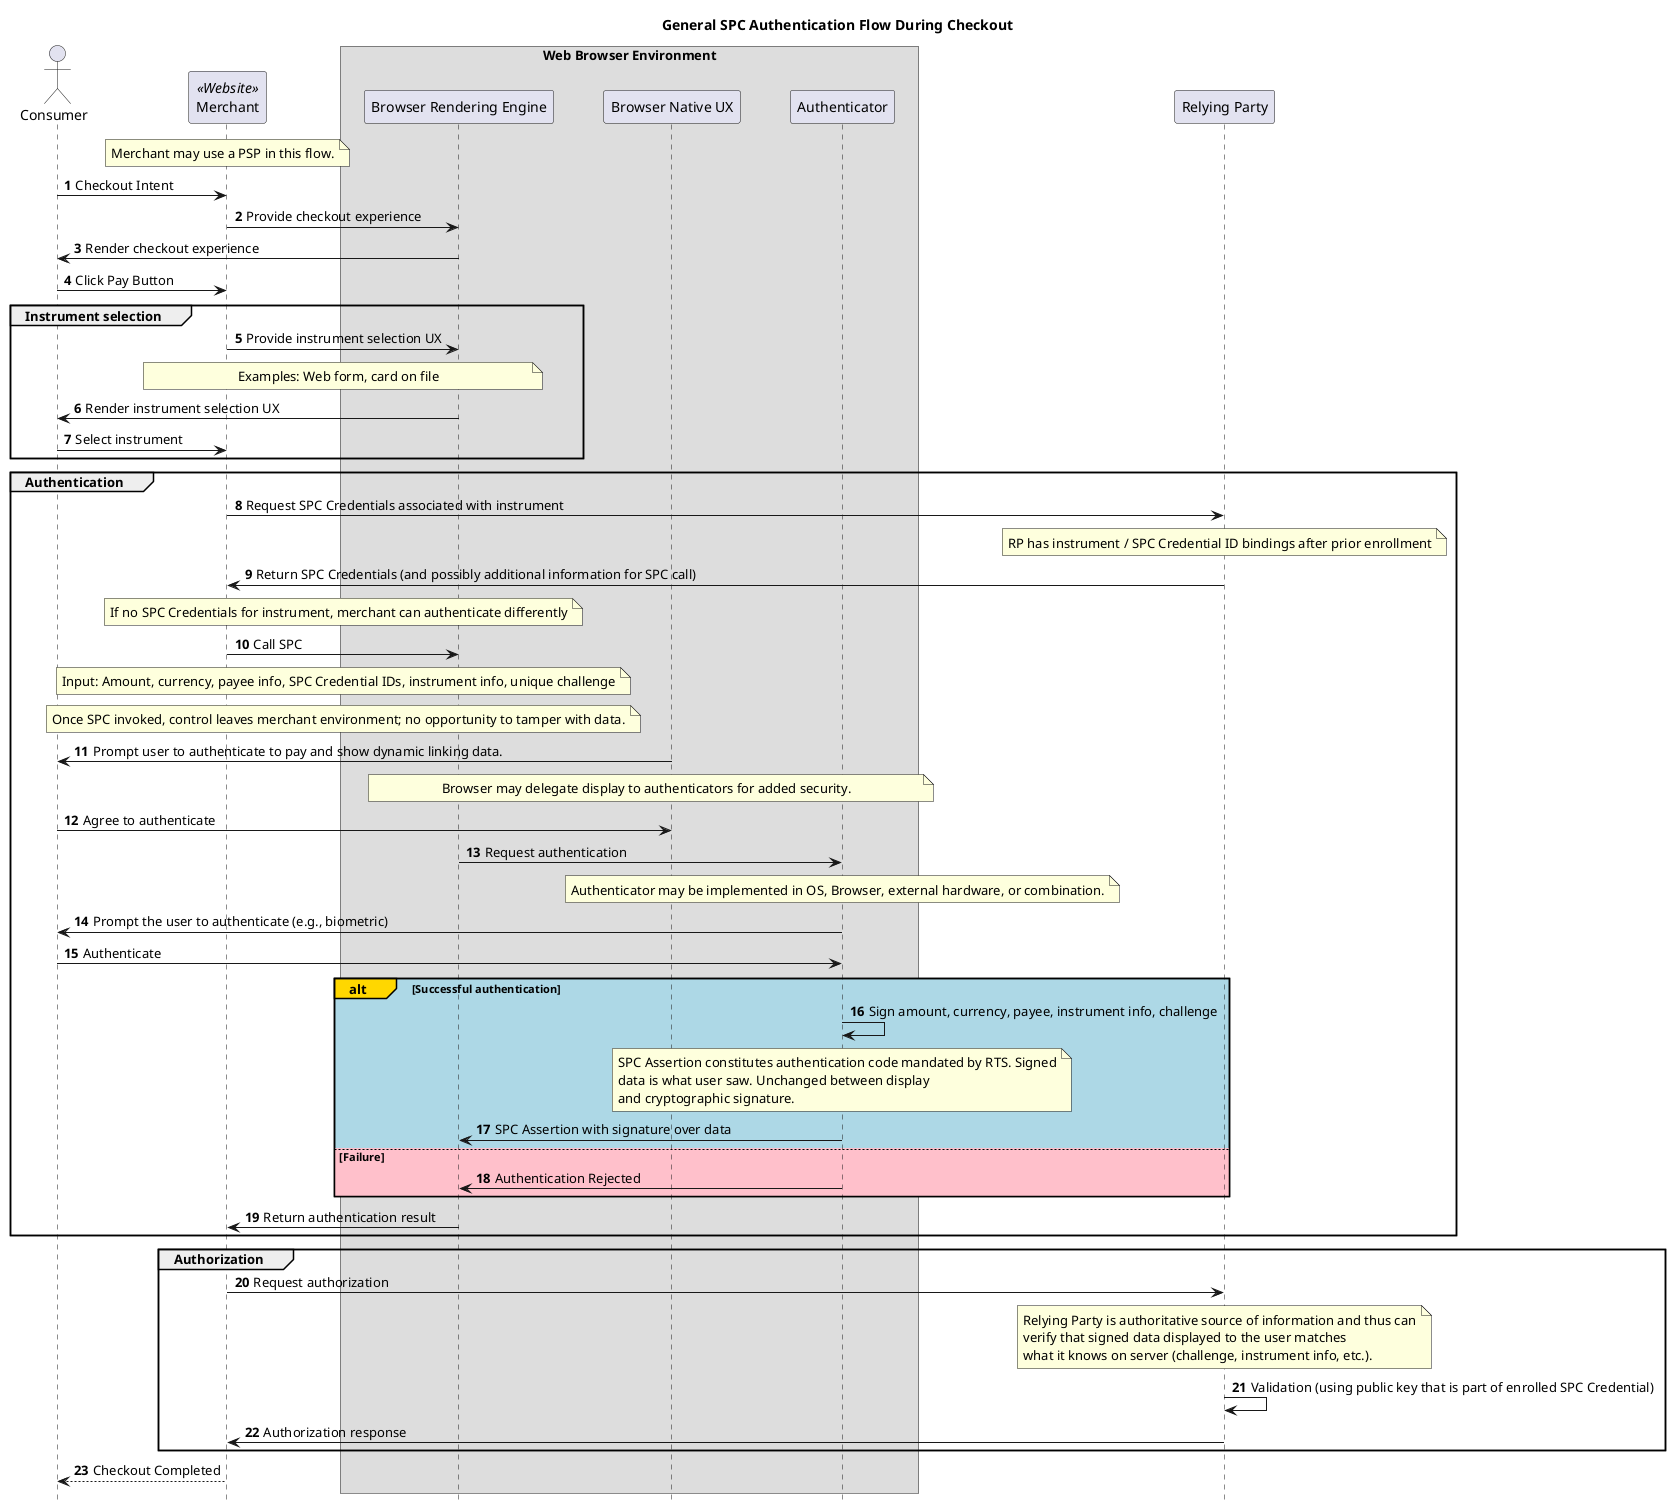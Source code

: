 @startuml

autonumber
hide footbox
skinparam ParticipantPadding 20
skinparam BoxPadding 10

title General SPC Authentication Flow During Checkout

actor Consumer as Consumer
participant Merchant as Merchant <<Website>>

box "Web Browser Environment"
  participant "Browser Rendering Engine" as Browser
  participant "Browser Native UX" as Native
  participant "Authenticator"
end box

participant "Relying Party" as RP

note over Merchant
  Merchant may use a PSP in this flow.
end note
Consumer->Merchant: Checkout Intent
Merchant->Browser: Provide checkout experience
Browser->Consumer: Render checkout experience
Consumer->Merchant: Click Pay Button
group Instrument selection
Merchant->Browser: Provide instrument selection UX
note over Merchant, Browser
  Examples: Web form, card on file
end note
Browser->Consumer: Render instrument selection UX
Consumer->Merchant: Select instrument
end group
group Authentication
Merchant->RP: Request SPC Credentials associated with instrument
note over RP
  RP has instrument / SPC Credential ID bindings after prior enrollment
end note
RP->Merchant: Return SPC Credentials (and possibly additional information for SPC call)
note over Merchant, Browser
  If no SPC Credentials for instrument, merchant can authenticate differently
end note
Merchant->Browser: Call SPC
note over Merchant, Browser
  Input: Amount, currency, payee info, SPC Credential IDs, instrument info, unique challenge
end note
note over Merchant, Browser
  Once SPC invoked, control leaves merchant environment; no opportunity to tamper with data.
end note
Native->Consumer: Prompt user to authenticate to pay and show dynamic linking data.
note over Browser, Authenticator
  Browser may delegate display to authenticators for added security.
end note
Consumer->Native: Agree to authenticate
Browser->Authenticator: Request authentication
note over Authenticator
  Authenticator may be implemented in OS, Browser, external hardware, or combination.
end note
Authenticator->Consumer: Prompt the user to authenticate (e.g., biometric)
Consumer->Authenticator: Authenticate
alt#Gold #LightBlue Successful authentication
    Authenticator->Authenticator: Sign amount, currency, payee, instrument info, challenge
    note over Authenticator
       SPC Assertion constitutes authentication code mandated by RTS. Signed
       data is what user saw. Unchanged between display
       and cryptographic signature.
    end note
    Authenticator -> Browser: SPC Assertion with signature over data
else #Pink Failure
    Authenticator -> Browser: Authentication Rejected
end
Browser->Merchant: Return authentication result
end group
group Authorization
Merchant->RP: Request authorization
note over RP
  Relying Party is authoritative source of information and thus can
  verify that signed data displayed to the user matches
  what it knows on server (challenge, instrument info, etc.).
end note
RP->RP: Validation (using public key that is part of enrolled SPC Credential)
RP->Merchant: Authorization response
end group
Merchant-->Consumer: Checkout Completed

@enduml
